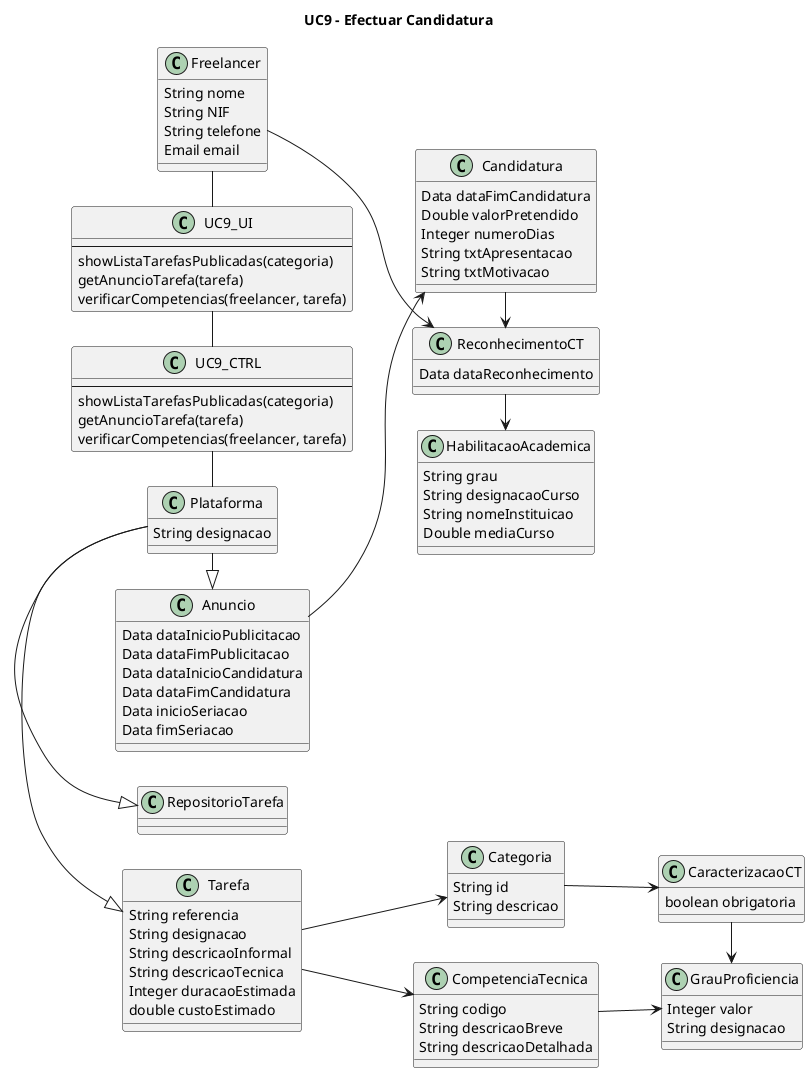 @startuml
left to right direction

title UC9 - Efectuar Candidatura

class Plataforma {
    String designacao
}

class Anuncio {
    Data dataInicioPublicitacao
    Data dataFimPublicitacao
    Data dataInicioCandidatura
    Data dataFimCandidatura
    Data inicioSeriacao
    Data fimSeriacao
}

class Categoria {
    String id 
    String descricao
}

class GrauProficiencia {
    Integer valor
    String designacao
}
class CaracterizacaoCT {
    boolean obrigatoria
}
class CompetenciaTecnica {
    String codigo
    String descricaoBreve
    String descricaoDetalhada
}
class Tarefa {
    String referencia
    String designacao
    String descricaoInformal
    String descricaoTecnica
    Integer duracaoEstimada
    double custoEstimado
}

class Freelancer {
    String nome 
    String NIF
    String telefone
    Email email
}
class Candidatura {
    Data dataFimCandidatura
    Double valorPretendido
    Integer numeroDias
    String txtApresentacao
    String txtMotivacao
}
class HabilitacaoAcademica{
    String grau
    String designacaoCurso
    String nomeInstituicao
    Double mediaCurso
}
class ReconhecimentoCT {
    Data dataReconhecimento
}
class UC9_UI{
    --
    showListaTarefasPublicadas(categoria)
    getAnuncioTarefa(tarefa)
    verificarCompetencias(freelancer, tarefa)
}
class UC9_CTRL{
    --
    showListaTarefasPublicadas(categoria)
    getAnuncioTarefa(tarefa)
    verificarCompetencias(freelancer, tarefa)
}


Freelancer - UC9_UI
UC9_UI - UC9_CTRL
UC9_CTRL - Plataforma
Plataforma -|> Tarefa
Plataforma -|> RepositorioTarefa
Plataforma -|> Anuncio
Tarefa --> Categoria
Tarefa --> CompetenciaTecnica
CompetenciaTecnica --> GrauProficiencia
Anuncio --> Candidatura
Categoria -> CaracterizacaoCT
CaracterizacaoCT -> GrauProficiencia
Freelancer -> ReconhecimentoCT
ReconhecimentoCT -> HabilitacaoAcademica
Candidatura -> ReconhecimentoCT

@enduml